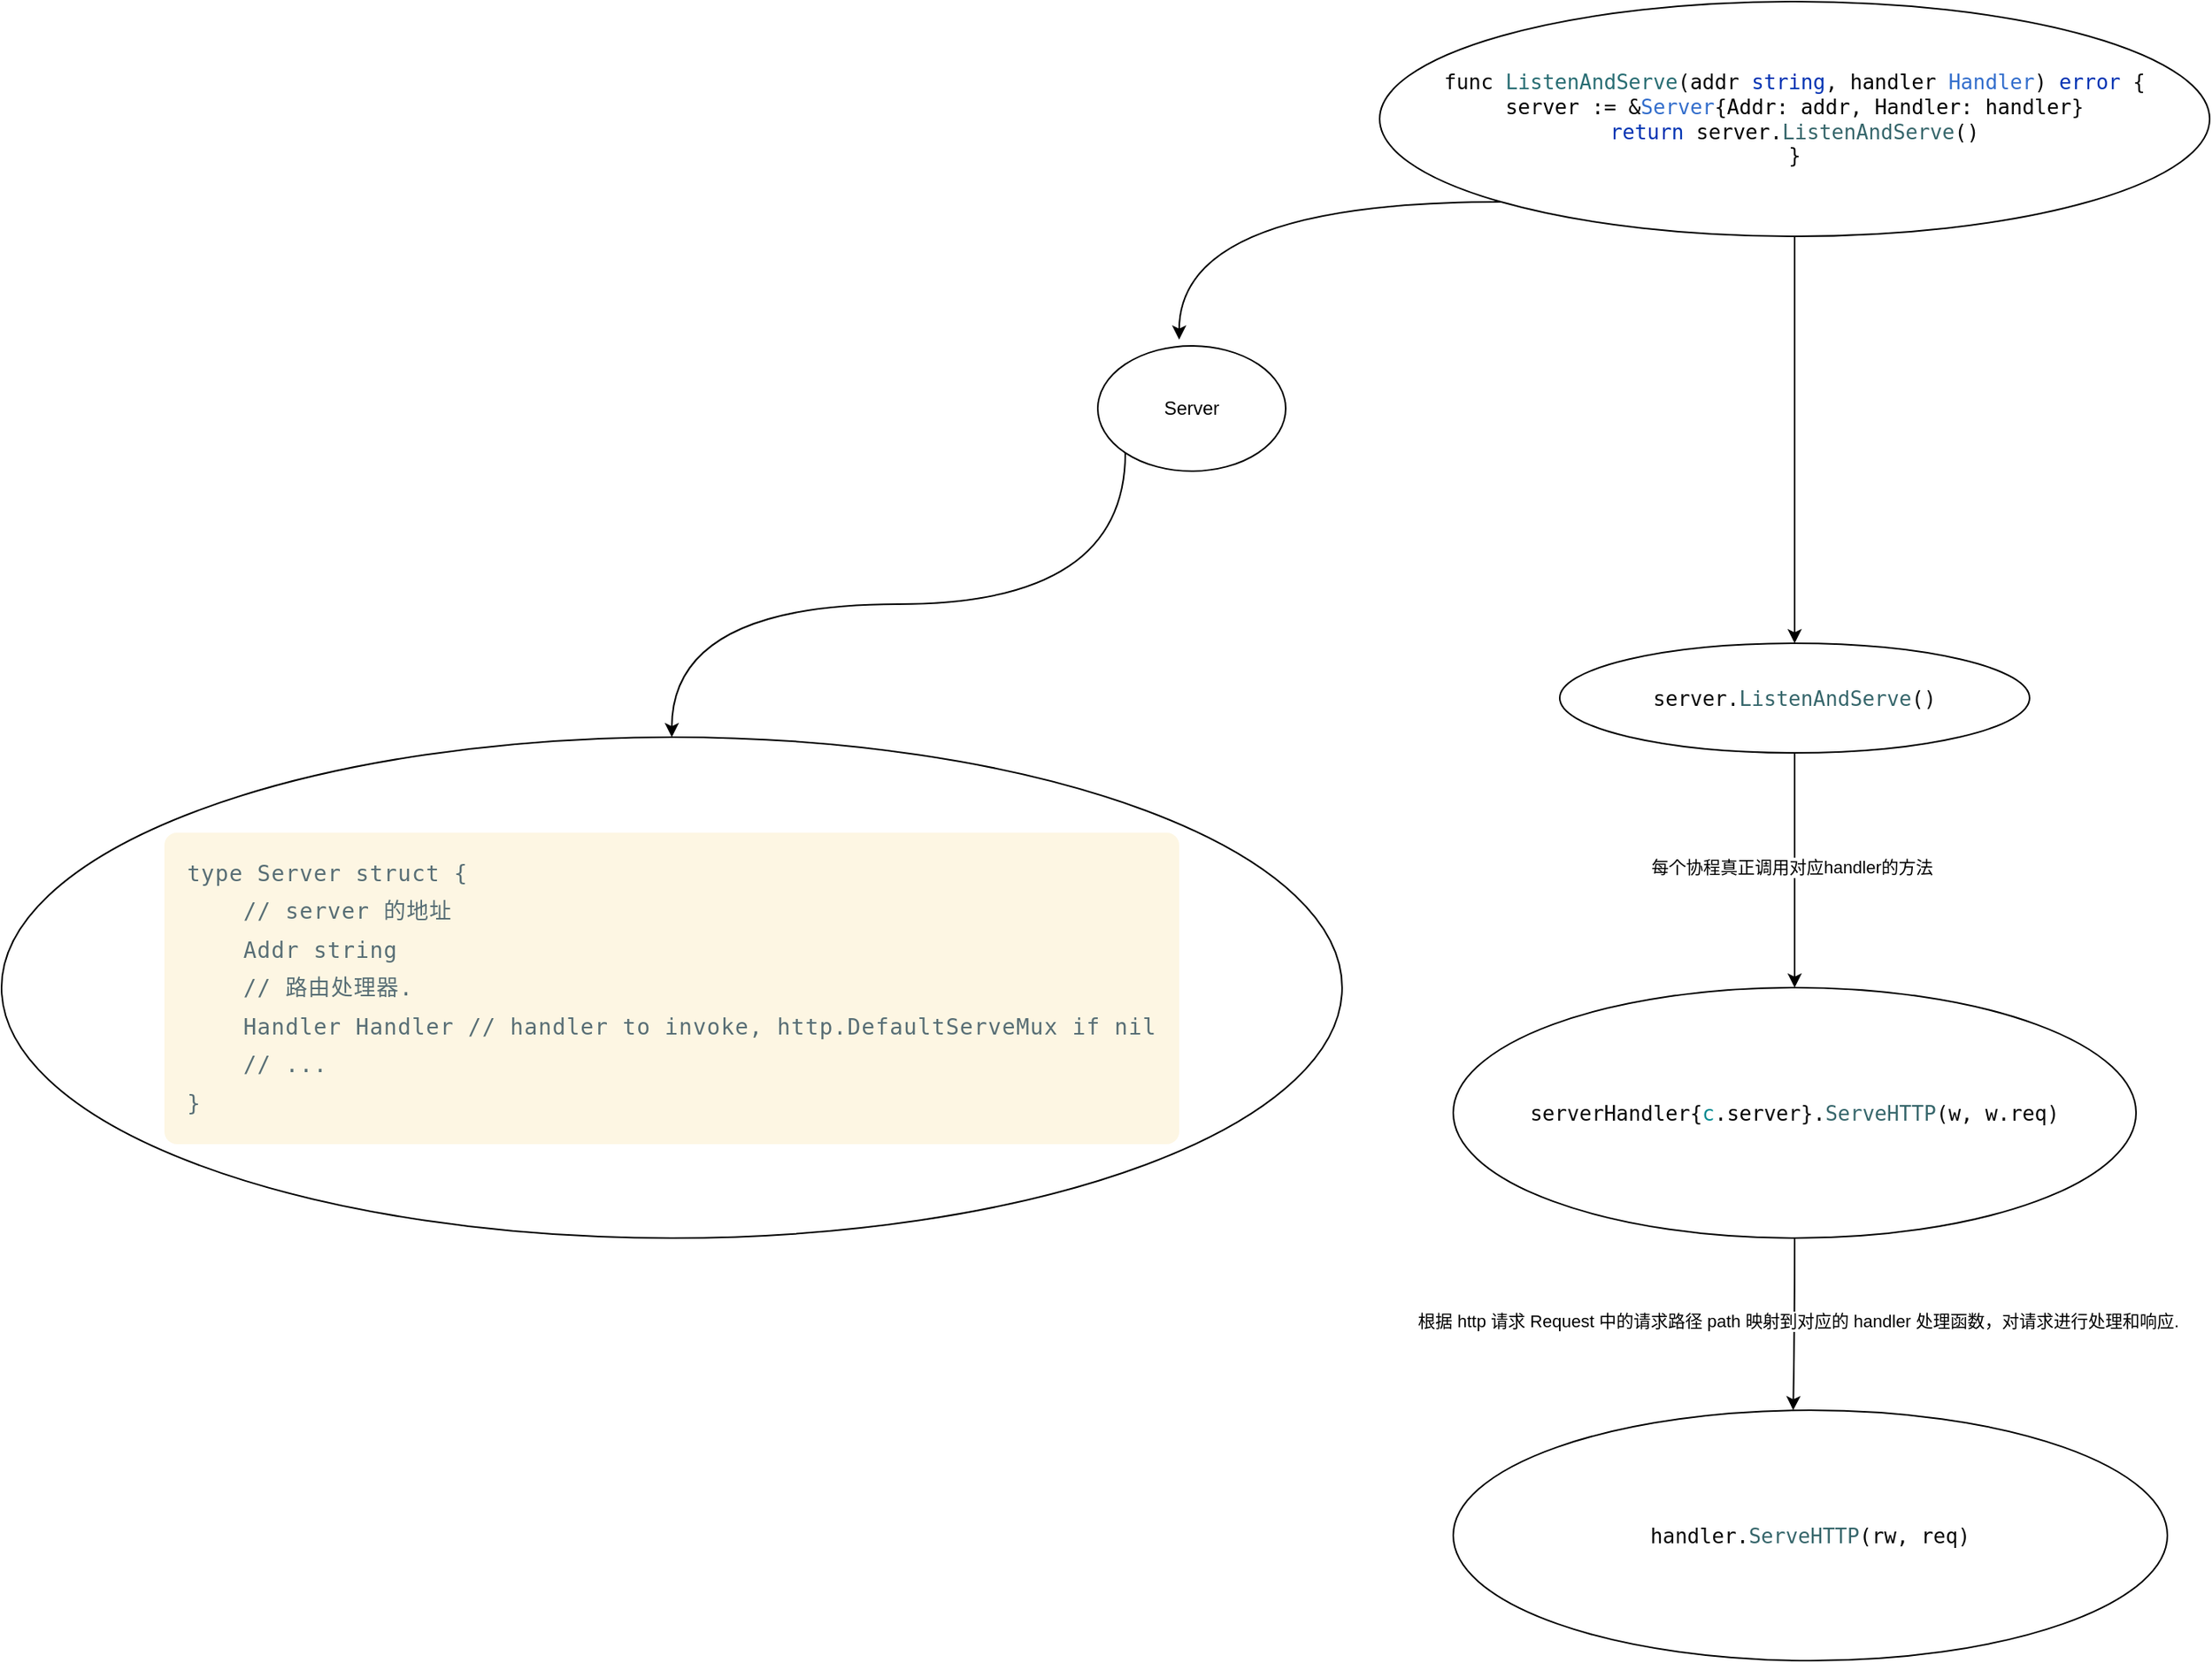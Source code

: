 <mxfile version="21.6.5" type="device">
  <diagram name="第 1 页" id="vyTfsc4ZExLEv9mUGcNe">
    <mxGraphModel dx="2284" dy="1188" grid="1" gridSize="10" guides="1" tooltips="1" connect="1" arrows="1" fold="1" page="1" pageScale="1" pageWidth="827" pageHeight="1169" math="0" shadow="0">
      <root>
        <mxCell id="0" />
        <mxCell id="1" parent="0" />
        <mxCell id="8PCHkQpDkQ1QU76TVSa9-4" style="edgeStyle=orthogonalEdgeStyle;orthogonalLoop=1;jettySize=auto;html=1;exitX=0;exitY=1;exitDx=0;exitDy=0;entryX=0.433;entryY=-0.05;entryDx=0;entryDy=0;entryPerimeter=0;curved=1;" edge="1" parent="1" source="8PCHkQpDkQ1QU76TVSa9-1" target="8PCHkQpDkQ1QU76TVSa9-2">
          <mxGeometry relative="1" as="geometry" />
        </mxCell>
        <mxCell id="8PCHkQpDkQ1QU76TVSa9-8" style="edgeStyle=orthogonalEdgeStyle;orthogonalLoop=1;jettySize=auto;html=1;exitX=0.5;exitY=1;exitDx=0;exitDy=0;curved=1;" edge="1" parent="1" source="8PCHkQpDkQ1QU76TVSa9-1" target="8PCHkQpDkQ1QU76TVSa9-7">
          <mxGeometry relative="1" as="geometry" />
        </mxCell>
        <mxCell id="8PCHkQpDkQ1QU76TVSa9-1" value="&lt;div style=&quot;background-color: rgb(255, 255, 255); color: rgb(8, 8, 8); font-family: &amp;quot;JetBrains Mono&amp;quot;, monospace; font-size: 9.8pt;&quot;&gt;&lt;div style=&quot;font-size: 9.8pt;&quot;&gt;func &lt;span style=&quot;color:#286d73;&quot;&gt;ListenAndServe&lt;/span&gt;(&lt;span style=&quot;color:#000000;&quot;&gt;addr &lt;/span&gt;&lt;span style=&quot;color:#0033b3;&quot;&gt;string&lt;/span&gt;, &lt;span style=&quot;color:#000000;&quot;&gt;handler &lt;/span&gt;&lt;span style=&quot;color:#336ecc;&quot;&gt;Handler&lt;/span&gt;) &lt;span style=&quot;color:#0033b3;&quot;&gt;error &lt;/span&gt;{&lt;br&gt;    &lt;span style=&quot;color:#000000;&quot;&gt;server &lt;/span&gt;:= &amp;amp;&lt;span style=&quot;color:#336ecc;&quot;&gt;Server&lt;/span&gt;{&lt;span style=&quot;color:#000000;&quot;&gt;Addr&lt;/span&gt;: &lt;span style=&quot;color:#000000;&quot;&gt;addr&lt;/span&gt;, &lt;span style=&quot;color:#000000;&quot;&gt;Handler&lt;/span&gt;: &lt;span style=&quot;color:#000000;&quot;&gt;handler&lt;/span&gt;}&lt;br&gt;    &lt;span style=&quot;color:#0033b3;&quot;&gt;return &lt;/span&gt;&lt;span style=&quot;color:#000000;&quot;&gt;server&lt;/span&gt;.&lt;span style=&quot;color:#36666b;&quot;&gt;ListenAndServe&lt;/span&gt;()&lt;br&gt;}&lt;/div&gt;&lt;/div&gt;" style="ellipse;whiteSpace=wrap;html=1;" vertex="1" parent="1">
          <mxGeometry x="220" y="370" width="530" height="150" as="geometry" />
        </mxCell>
        <mxCell id="8PCHkQpDkQ1QU76TVSa9-5" style="edgeStyle=orthogonalEdgeStyle;orthogonalLoop=1;jettySize=auto;html=1;exitX=0;exitY=1;exitDx=0;exitDy=0;curved=1;" edge="1" parent="1" source="8PCHkQpDkQ1QU76TVSa9-2" target="8PCHkQpDkQ1QU76TVSa9-3">
          <mxGeometry relative="1" as="geometry" />
        </mxCell>
        <mxCell id="8PCHkQpDkQ1QU76TVSa9-2" value="Server" style="ellipse;whiteSpace=wrap;html=1;" vertex="1" parent="1">
          <mxGeometry x="40" y="590" width="120" height="80" as="geometry" />
        </mxCell>
        <mxCell id="8PCHkQpDkQ1QU76TVSa9-3" value="&lt;pre style=&quot;margin: 10px 8px; padding: 1em; outline: 0px; max-width: 100%; letter-spacing: 0.544px; color: rgb(88, 110, 117); background: rgb(253, 246, 227); font-size: 14px; text-align: left; line-height: 1.5; font-family: -apple-system-font, BlinkMacSystemFont, &amp;quot;Helvetica Neue&amp;quot;, &amp;quot;PingFang SC&amp;quot;, &amp;quot;Hiragino Sans GB&amp;quot;, &amp;quot;Microsoft YaHei UI&amp;quot;, &amp;quot;Microsoft YaHei&amp;quot;, Arial, sans-serif; overflow-x: auto; border-radius: 8px; box-sizing: border-box !important; overflow-wrap: break-word !important;&quot;&gt;&lt;code style=&quot;margin: 0px; padding: 0px; outline: 0px; max-width: 100%; line-height: 1.75; font-family: Menlo, &amp;quot;Operator Mono&amp;quot;, Consolas, Monaco, monospace; box-sizing: border-box !important; overflow-wrap: break-word !important;&quot;&gt;type&amp;nbsp;Server&amp;nbsp;struct&amp;nbsp;{&lt;br style=&quot;margin: 0px; padding: 0px; outline: 0px; max-width: 100%; box-sizing: border-box !important; overflow-wrap: break-word !important;&quot;&gt;&amp;nbsp;&amp;nbsp;&amp;nbsp;&amp;nbsp;//&amp;nbsp;server&amp;nbsp;的地址&lt;br style=&quot;margin: 0px; padding: 0px; outline: 0px; max-width: 100%; box-sizing: border-box !important; overflow-wrap: break-word !important;&quot;&gt;&amp;nbsp;&amp;nbsp;&amp;nbsp;&amp;nbsp;Addr&amp;nbsp;string&lt;br style=&quot;margin: 0px; padding: 0px; outline: 0px; max-width: 100%; box-sizing: border-box !important; overflow-wrap: break-word !important;&quot;&gt;&amp;nbsp;&amp;nbsp;&amp;nbsp;&amp;nbsp;//&amp;nbsp;路由处理器.&lt;br style=&quot;margin: 0px; padding: 0px; outline: 0px; max-width: 100%; box-sizing: border-box !important; overflow-wrap: break-word !important;&quot;&gt;&amp;nbsp;&amp;nbsp;&amp;nbsp;&amp;nbsp;Handler&amp;nbsp;Handler&amp;nbsp;//&amp;nbsp;handler&amp;nbsp;to&amp;nbsp;invoke,&amp;nbsp;http.DefaultServeMux&amp;nbsp;if&amp;nbsp;nil&lt;br style=&quot;margin: 0px; padding: 0px; outline: 0px; max-width: 100%; box-sizing: border-box !important; overflow-wrap: break-word !important;&quot;&gt;&amp;nbsp;&amp;nbsp;&amp;nbsp;&amp;nbsp;//&amp;nbsp;...&lt;br style=&quot;margin: 0px; padding: 0px; outline: 0px; max-width: 100%; box-sizing: border-box !important; overflow-wrap: break-word !important;&quot;&gt;}&lt;/code&gt;&lt;/pre&gt;" style="ellipse;whiteSpace=wrap;html=1;" vertex="1" parent="1">
          <mxGeometry x="-660" y="840" width="856" height="320" as="geometry" />
        </mxCell>
        <mxCell id="8PCHkQpDkQ1QU76TVSa9-10" style="edgeStyle=orthogonalEdgeStyle;shape=connector;curved=1;rounded=1;orthogonalLoop=1;jettySize=auto;html=1;exitX=0.5;exitY=1;exitDx=0;exitDy=0;entryX=0.5;entryY=0;entryDx=0;entryDy=0;labelBackgroundColor=default;strokeColor=default;fontFamily=Helvetica;fontSize=11;fontColor=default;endArrow=classic;" edge="1" parent="1" source="8PCHkQpDkQ1QU76TVSa9-7" target="8PCHkQpDkQ1QU76TVSa9-9">
          <mxGeometry relative="1" as="geometry" />
        </mxCell>
        <mxCell id="8PCHkQpDkQ1QU76TVSa9-11" value="每个协程真正调用对应handler的方法" style="edgeLabel;html=1;align=center;verticalAlign=middle;resizable=0;points=[];fontSize=11;fontFamily=Helvetica;fontColor=default;" vertex="1" connectable="0" parent="8PCHkQpDkQ1QU76TVSa9-10">
          <mxGeometry x="-0.027" y="-2" relative="1" as="geometry">
            <mxPoint as="offset" />
          </mxGeometry>
        </mxCell>
        <mxCell id="8PCHkQpDkQ1QU76TVSa9-7" value="&lt;div style=&quot;background-color: rgb(255, 255, 255); color: rgb(8, 8, 8); font-family: &amp;quot;JetBrains Mono&amp;quot;, monospace; font-size: 9.8pt;&quot;&gt;server.&lt;span style=&quot;color:#36666b;&quot;&gt;ListenAndServe&lt;/span&gt;()&lt;/div&gt;" style="ellipse;whiteSpace=wrap;html=1;" vertex="1" parent="1">
          <mxGeometry x="335" y="780" width="300" height="70" as="geometry" />
        </mxCell>
        <mxCell id="8PCHkQpDkQ1QU76TVSa9-13" style="edgeStyle=orthogonalEdgeStyle;shape=connector;curved=1;rounded=1;orthogonalLoop=1;jettySize=auto;html=1;exitX=0.5;exitY=1;exitDx=0;exitDy=0;entryX=0.476;entryY=0;entryDx=0;entryDy=0;entryPerimeter=0;labelBackgroundColor=default;strokeColor=default;fontFamily=Helvetica;fontSize=11;fontColor=default;endArrow=classic;" edge="1" parent="1" source="8PCHkQpDkQ1QU76TVSa9-9" target="8PCHkQpDkQ1QU76TVSa9-12">
          <mxGeometry relative="1" as="geometry" />
        </mxCell>
        <mxCell id="8PCHkQpDkQ1QU76TVSa9-14" value="根据 http 请求 Request 中的请求路径 path 映射到对应的 handler 处理函数，对请求进行处理和响应." style="edgeLabel;html=1;align=center;verticalAlign=middle;resizable=0;points=[];fontSize=11;fontFamily=Helvetica;fontColor=default;" vertex="1" connectable="0" parent="8PCHkQpDkQ1QU76TVSa9-13">
          <mxGeometry x="-0.044" y="2" relative="1" as="geometry">
            <mxPoint as="offset" />
          </mxGeometry>
        </mxCell>
        <mxCell id="8PCHkQpDkQ1QU76TVSa9-9" value="&lt;div style=&quot;background-color: rgb(255, 255, 255); color: rgb(8, 8, 8); font-family: &amp;quot;JetBrains Mono&amp;quot;, monospace; font-size: 9.8pt;&quot;&gt;serverHandler{&lt;span style=&quot;color:#008a91;&quot;&gt;c&lt;/span&gt;.&lt;span style=&quot;color:#000000;&quot;&gt;server&lt;/span&gt;}.&lt;span style=&quot;color:#36666b;&quot;&gt;ServeHTTP&lt;/span&gt;(&lt;span style=&quot;color:#000000;&quot;&gt;w&lt;/span&gt;, &lt;span style=&quot;color:#000000;&quot;&gt;w&lt;/span&gt;.&lt;span style=&quot;color:#000000;&quot;&gt;req&lt;/span&gt;)&lt;/div&gt;" style="ellipse;whiteSpace=wrap;html=1;fontFamily=Helvetica;fontSize=11;fontColor=default;" vertex="1" parent="1">
          <mxGeometry x="267" y="1000" width="436" height="160" as="geometry" />
        </mxCell>
        <mxCell id="8PCHkQpDkQ1QU76TVSa9-12" value="&lt;div style=&quot;background-color: rgb(255, 255, 255); color: rgb(8, 8, 8); font-family: &amp;quot;JetBrains Mono&amp;quot;, monospace; font-size: 9.8pt;&quot;&gt;handler.&lt;span style=&quot;color:#36666b;&quot;&gt;ServeHTTP&lt;/span&gt;(&lt;span style=&quot;color:#000000;&quot;&gt;rw&lt;/span&gt;, &lt;span style=&quot;color:#000000;&quot;&gt;req&lt;/span&gt;)&lt;/div&gt;" style="ellipse;whiteSpace=wrap;html=1;fontFamily=Helvetica;fontSize=11;fontColor=default;" vertex="1" parent="1">
          <mxGeometry x="267" y="1270" width="456" height="160" as="geometry" />
        </mxCell>
      </root>
    </mxGraphModel>
  </diagram>
</mxfile>
